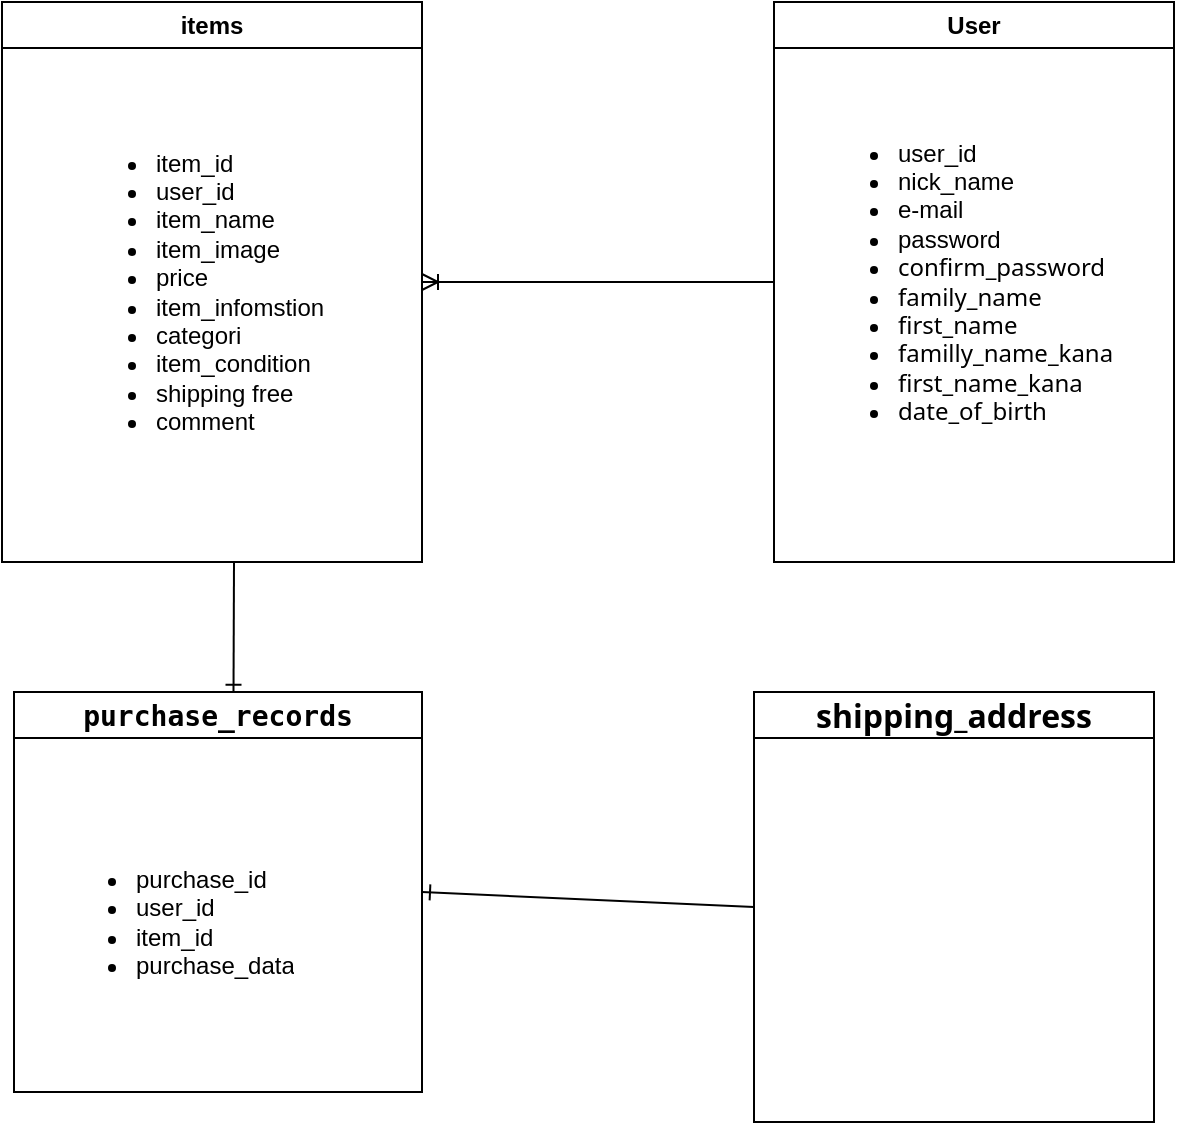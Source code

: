 <mxfile>
    <diagram id="IuNLo57fHtpuhDw_vLGg" name="ページ1">
        <mxGraphModel dx="906" dy="574" grid="1" gridSize="10" guides="1" tooltips="1" connect="1" arrows="1" fold="1" page="1" pageScale="1" pageWidth="827" pageHeight="1169" math="0" shadow="0">
            <root>
                <mxCell id="0"/>
                <mxCell id="1" parent="0"/>
                <mxCell id="40" style="edgeStyle=none;html=1;fontSize=12;endArrow=ERone;endFill=0;entryX=0.538;entryY=0.002;entryDx=0;entryDy=0;entryPerimeter=0;" parent="1" target="16" edge="1">
                    <mxGeometry relative="1" as="geometry">
                        <mxPoint x="320" y="320" as="sourcePoint"/>
                        <mxPoint x="320" y="380" as="targetPoint"/>
                    </mxGeometry>
                </mxCell>
                <mxCell id="2" value="items" style="swimlane;whiteSpace=wrap;html=1;" parent="1" vertex="1">
                    <mxGeometry x="204" y="40" width="210" height="280" as="geometry">
                        <mxRectangle x="320" y="100" width="70" height="30" as="alternateBounds"/>
                    </mxGeometry>
                </mxCell>
                <mxCell id="13" value="&lt;ul&gt;&lt;li&gt;&lt;span style=&quot;background-color: initial;&quot;&gt;item_id&lt;/span&gt;&lt;/li&gt;&lt;li&gt;&lt;span style=&quot;background-color: initial;&quot;&gt;user_id&lt;/span&gt;&lt;/li&gt;&lt;li&gt;&lt;span style=&quot;background-color: initial;&quot;&gt;item_name&lt;/span&gt;&lt;br&gt;&lt;/li&gt;&lt;li&gt;item_image&lt;/li&gt;&lt;li&gt;price&lt;/li&gt;&lt;li&gt;&lt;span style=&quot;background-color: initial;&quot;&gt;item_infomstion&lt;/span&gt;&lt;/li&gt;&lt;li&gt;categori&lt;/li&gt;&lt;li&gt;item_condition&lt;/li&gt;&lt;li&gt;shipping free&lt;/li&gt;&lt;li&gt;comment&lt;/li&gt;&lt;/ul&gt;" style="text;strokeColor=none;fillColor=none;html=1;whiteSpace=wrap;verticalAlign=middle;overflow=hidden;" parent="2" vertex="1">
                    <mxGeometry x="35" y="40" width="140" height="210" as="geometry"/>
                </mxCell>
                <mxCell id="12" style="edgeStyle=none;html=1;exitX=0;exitY=0.5;exitDx=0;exitDy=0;entryX=1;entryY=0.5;entryDx=0;entryDy=0;endArrow=ERoneToMany;endFill=0;" parent="1" source="3" target="2" edge="1">
                    <mxGeometry relative="1" as="geometry"/>
                </mxCell>
                <mxCell id="3" value="User" style="swimlane;whiteSpace=wrap;html=1;" parent="1" vertex="1">
                    <mxGeometry x="590" y="40" width="200" height="280" as="geometry"/>
                </mxCell>
                <mxCell id="15" value="&lt;ul&gt;&lt;li&gt;user_id&lt;/li&gt;&lt;li&gt;nick_name&lt;/li&gt;&lt;li&gt;e-mail&lt;/li&gt;&lt;li&gt;password&lt;/li&gt;&lt;li&gt;&lt;span style=&quot;font-family: __fkGroteskNeue_598ab8, __fkGroteskNeue_Fallback_598ab8, ui-sans-serif, system-ui, -apple-system, system-ui, &amp;quot;Segoe UI&amp;quot;, Roboto, &amp;quot;Helvetica Neue&amp;quot;, Arial, &amp;quot;Noto Sans&amp;quot;, sans-serif, &amp;quot;Apple Color Emoji&amp;quot;, &amp;quot;Segoe UI Emoji&amp;quot;, &amp;quot;Segoe UI Symbol&amp;quot;, &amp;quot;Noto Color Emoji&amp;quot;;&quot;&gt;confirm_password&lt;/span&gt;&lt;br&gt;&lt;/li&gt;&lt;li&gt;&lt;font face=&quot;__fkGroteskNeue_598ab8, __fkGroteskNeue_Fallback_598ab8, ui-sans-serif, system-ui, -apple-system, system-ui, Segoe UI, Roboto, Helvetica Neue, Arial, Noto Sans, sans-serif, Apple Color Emoji, Segoe UI Emoji, Segoe UI Symbol, Noto Color Emoji&quot;&gt;family_name&lt;/font&gt;&lt;/li&gt;&lt;li&gt;&lt;font face=&quot;__fkGroteskNeue_598ab8, __fkGroteskNeue_Fallback_598ab8, ui-sans-serif, system-ui, -apple-system, system-ui, Segoe UI, Roboto, Helvetica Neue, Arial, Noto Sans, sans-serif, Apple Color Emoji, Segoe UI Emoji, Segoe UI Symbol, Noto Color Emoji&quot;&gt;first_name&lt;/font&gt;&lt;/li&gt;&lt;li&gt;&lt;span style=&quot;font-family: __fkGroteskNeue_598ab8, __fkGroteskNeue_Fallback_598ab8, ui-sans-serif, system-ui, -apple-system, system-ui, &amp;quot;Segoe UI&amp;quot;, Roboto, &amp;quot;Helvetica Neue&amp;quot;, Arial, &amp;quot;Noto Sans&amp;quot;, sans-serif, &amp;quot;Apple Color Emoji&amp;quot;, &amp;quot;Segoe UI Emoji&amp;quot;, &amp;quot;Segoe UI Symbol&amp;quot;, &amp;quot;Noto Color Emoji&amp;quot;;&quot;&gt;familly_name_kana&lt;br&gt;&lt;/span&gt;&lt;/li&gt;&lt;li&gt;&lt;span style=&quot;font-family: __fkGroteskNeue_598ab8, __fkGroteskNeue_Fallback_598ab8, ui-sans-serif, system-ui, -apple-system, system-ui, &amp;quot;Segoe UI&amp;quot;, Roboto, &amp;quot;Helvetica Neue&amp;quot;, Arial, &amp;quot;Noto Sans&amp;quot;, sans-serif, &amp;quot;Apple Color Emoji&amp;quot;, &amp;quot;Segoe UI Emoji&amp;quot;, &amp;quot;Segoe UI Symbol&amp;quot;, &amp;quot;Noto Color Emoji&amp;quot;;&quot;&gt;first_name_kana&lt;/span&gt;&lt;/li&gt;&lt;li&gt;&lt;span style=&quot;font-family: __fkGroteskNeue_598ab8, __fkGroteskNeue_Fallback_598ab8, ui-sans-serif, system-ui, -apple-system, system-ui, &amp;quot;Segoe UI&amp;quot;, Roboto, &amp;quot;Helvetica Neue&amp;quot;, Arial, &amp;quot;Noto Sans&amp;quot;, sans-serif, &amp;quot;Apple Color Emoji&amp;quot;, &amp;quot;Segoe UI Emoji&amp;quot;, &amp;quot;Segoe UI Symbol&amp;quot;, &amp;quot;Noto Color Emoji&amp;quot;;&quot;&gt;date_of_birth&lt;br&gt;&lt;/span&gt;&lt;/li&gt;&lt;/ul&gt;" style="text;strokeColor=none;fillColor=none;html=1;whiteSpace=wrap;verticalAlign=middle;overflow=hidden;" parent="3" vertex="1">
                    <mxGeometry x="20" y="30" width="170" height="220" as="geometry"/>
                </mxCell>
                <mxCell id="36" style="edgeStyle=none;html=1;fontSize=12;endArrow=ERone;endFill=0;exitX=0;exitY=0.5;exitDx=0;exitDy=0;entryX=1;entryY=0.5;entryDx=0;entryDy=0;" parent="1" source="34" target="16" edge="1">
                    <mxGeometry relative="1" as="geometry">
                        <mxPoint x="400" y="510" as="sourcePoint"/>
                        <mxPoint x="414" y="460" as="targetPoint"/>
                    </mxGeometry>
                </mxCell>
                <mxCell id="16" value="&lt;span style=&quot;font-family: __berkeleyMono_1826c3, __berkeleyMono_Fallback_1826c3, ui-monospace, SFMono-Regular, monospace; font-size: 14px; font-weight: 550; text-align: left;&quot;&gt;purchase_records&lt;/span&gt;" style="swimlane;whiteSpace=wrap;html=1;" parent="1" vertex="1">
                    <mxGeometry x="210" y="385" width="204" height="200" as="geometry"/>
                </mxCell>
                <mxCell id="38" value="&lt;ul&gt;&lt;li&gt;&lt;span style=&quot;color: rgba(0, 0, 0, 0); font-family: monospace; font-size: 0px;&quot;&gt;purchase_idpurchase_idpur%3CmxGraphModel%3E%3Croot%3E%3CmxCell%20id%3D%220%22%2F%3E%3CmxCell%20id%3D%221%22%20parent%3D%220%22%2F%3E%3CmxCell%20id%3D%222%22%20value%3D%22%26lt%3Bul%26gt%3B%26lt%3Bli%26gt%3B%26lt%3Bspan%20style%3D%26quot%3Bfont-family%3A%20__berkeleyMono_1826c3%2C%20__berkeleyMono_Fallback_1826c3%2C%20ui-monospace%2C%20SFMono-Regular%2C%20monospace%3B%20font-size%3A%2014px%3B%26quot%3B%26gt%3Bzip-code%26lt%3B%2Fspan%26gt%3B%26lt%3B%2Fli%26gt%3B%26lt%3Bli%26gt%3B%26lt%3Bspan%20style%3D%26quot%3Bfont-family%3A%20__berkeleyMono_1826c3%2C%20__berkeleyMono_Fallback_1826c3%2C%20ui-monospace%2C%20SFMono-Regular%2C%20monospace%3B%20font-size%3A%2014px%3B%26quot%3B%26gt%3Baddresses%26lt%3B%2Fspan%26gt%3B%26lt%3B%2Fli%26gt%3B%26lt%3Bli%26gt%3B%26lt%3Bfont%20face%3D%26quot%3B__berkeleyMono_1826c3%2C%20__berkeleyMono_Fallback_1826c3%2C%20ui-monospace%2C%20SFMono-Regular%2C%20monospace%26quot%3B%26gt%3B%26lt%3Bspan%20style%3D%26quot%3Bfont-size%3A%2014px%3B%26quot%3B%26gt%3Bshipping_name%26lt%3B%2Fspan%26gt%3B%26lt%3B%2Ffont%26gt%3B%26lt%3B%2Fli%26gt%3B%26lt%3Bli%26gt%3Bshipping_tel%26lt%3B%2Fli%26gt%3B%26lt%3B%2Ful%26gt%3B%22%20style%3D%22text%3BstrokeColor%3Dnone%3BfillColor%3Dnone%3Bhtml%3D1%3BwhiteSpace%3Dwrap%3BverticalAlign%3Dmiddle%3Boverflow%3Dhidden%3BfontSize%3D12%3B%22%20vertex%3D%221%22%20parent%3D%221%22%3E%3CmxGeometry%20x%3D%22599%22%20y%3D%22455%22%20width%3D%22162%22%20height%3D%22130%22%20as%3D%22geometry%22%2F%3E%3C%2FmxCell%3E%3C%2Froot%3E%3C%2FmxGraphModel%3E&lt;/span&gt;purchase_id&lt;/li&gt;&lt;li&gt;user_id&lt;/li&gt;&lt;li&gt;item_id&lt;/li&gt;&lt;li&gt;purchase_data&lt;/li&gt;&lt;/ul&gt;" style="text;strokeColor=none;fillColor=none;html=1;whiteSpace=wrap;verticalAlign=middle;overflow=hidden;fontSize=12;" parent="16" vertex="1">
                    <mxGeometry x="19" y="40" width="162" height="150" as="geometry"/>
                </mxCell>
                <mxCell id="34" value="&lt;span style=&quot;box-sizing: border-box; border: 0px solid rgb(229, 231, 235); --tw-border-spacing-x: 0; --tw-border-spacing-y: 0; --tw-translate-x: 0; --tw-translate-y: 0; --tw-rotate: 0; --tw-skew-x: 0; --tw-skew-y: 0; --tw-scale-x: 1; --tw-scale-y: 1; --tw-pan-x: ; --tw-pan-y: ; --tw-pinch-zoom: ; --tw-scroll-snap-strictness: proximity; --tw-gradient-from-position: ; --tw-gradient-via-position: ; --tw-gradient-to-position: ; --tw-ordinal: ; --tw-slashed-zero: ; --tw-numeric-figure: ; --tw-numeric-spacing: ; --tw-numeric-fraction: ; --tw-ring-inset: ; --tw-ring-offset-width: 0px; --tw-ring-offset-color: #fff; --tw-ring-color: rgba(59,130,246,0.5); --tw-ring-offset-shadow: 0 0 #0000; --tw-ring-shadow: 0 0 #0000; --tw-shadow: 0 0 #0000; --tw-shadow-colored: 0 0 #0000; --tw-blur: ; --tw-brightness: ; --tw-contrast: ; --tw-grayscale: ; --tw-hue-rotate: ; --tw-invert: ; --tw-saturate: ; --tw-sepia: ; --tw-drop-shadow: ; --tw-backdrop-blur: ; --tw-backdrop-brightness: ; --tw-backdrop-contrast: ; --tw-backdrop-grayscale: ; --tw-backdrop-hue-rotate: ; --tw-backdrop-invert: ; --tw-backdrop-opacity: ; --tw-backdrop-saturate: ; --tw-backdrop-sepia: ; --tw-contain-size: ; --tw-contain-layout: ; --tw-contain-paint: ; --tw-contain-style: ; font-weight: 550; font-family: __fkGroteskNeue_598ab8, __fkGroteskNeue_Fallback_598ab8, ui-sans-serif, system-ui, -apple-system, system-ui, &amp;quot;Segoe UI&amp;quot;, Roboto, &amp;quot;Helvetica Neue&amp;quot;, Arial, &amp;quot;Noto Sans&amp;quot;, sans-serif, &amp;quot;Apple Color Emoji&amp;quot;, &amp;quot;Segoe UI Emoji&amp;quot;, &amp;quot;Segoe UI Symbol&amp;quot;, &amp;quot;Noto Color Emoji&amp;quot;; font-size: 16px; text-align: left;&quot;&gt;shipping_address&lt;/span&gt;" style="swimlane;whiteSpace=wrap;html=1;fontSize=12;" parent="1" vertex="1">
                    <mxGeometry x="580" y="385" width="200" height="215" as="geometry"/>
                </mxCell>
                <mxCell id="41" value="&lt;ul&gt;&lt;li&gt;&lt;span style=&quot;font-family: __berkeleyMono_1826c3, __berkeleyMono_Fallback_1826c3, ui-monospace, SFMono-Regular, monospace; font-size: 14px; text-align: right;&quot;&gt;purchase_record&lt;/span&gt;&lt;br&gt;&lt;/li&gt;&lt;li&gt;&lt;span style=&quot;font-family: __berkeleyMono_1826c3, __berkeleyMono_Fallback_1826c3, ui-monospace, SFMono-Regular, monospace; font-size: 14px; text-align: right;&quot;&gt;zip_code&lt;/span&gt;&lt;br&gt;&lt;/li&gt;&lt;li&gt;&lt;span style=&quot;font-family: __berkeleyMono_1826c3, __berkeleyMono_Fallback_1826c3, ui-monospace, SFMono-Regular, monospace; font-size: 14px; text-align: right;&quot;&gt;address&lt;/span&gt;&lt;br&gt;&lt;/li&gt;&lt;li&gt;&lt;span style=&quot;font-family: __berkeleyMono_1826c3, __berkeleyMono_Fallback_1826c3, ui-monospace, SFMono-Regular, monospace; font-size: 14px; text-align: right;&quot;&gt;shipping_name&lt;br&gt;&lt;/span&gt;&lt;/li&gt;&lt;li&gt;&lt;span style=&quot;font-family: __berkeleyMono_1826c3, __berkeleyMono_Fallback_1826c3, ui-monospace, SFMono-Regular, monospace; font-size: 14px; text-align: right;&quot;&gt;shipping_tel&lt;br&gt;&lt;/span&gt;&lt;/li&gt;&lt;/ul&gt;" style="text;strokeColor=none;fillColor=none;html=1;whiteSpace=wrap;verticalAlign=middle;overflow=hidden;fontColor=#FFFFFF;" vertex="1" parent="34">
                    <mxGeometry x="10" y="40" width="155" height="160" as="geometry"/>
                </mxCell>
            </root>
        </mxGraphModel>
    </diagram>
</mxfile>